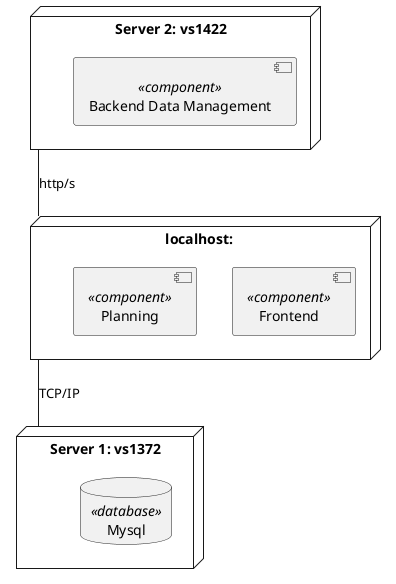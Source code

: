 @startuml physical-view

node "localhost: " as LOCALHOST {

  component "Frontend" as Frontend <<component>>{
  }

  component "Planning" as Planning <<component>>  { 
  }
}

node "Server 2: vs1422" as Server {
  
  component "Backend Data Management" as BackendDataManagement <<component>> {
  }
}

node "Server 1: vs1372" as Server2 {
    database "Mysql" as Database <<database>> {
  }
}

LOCALHOST -u- Server : http/s
LOCALHOST -- Server2 : TCP/IP

@enduml